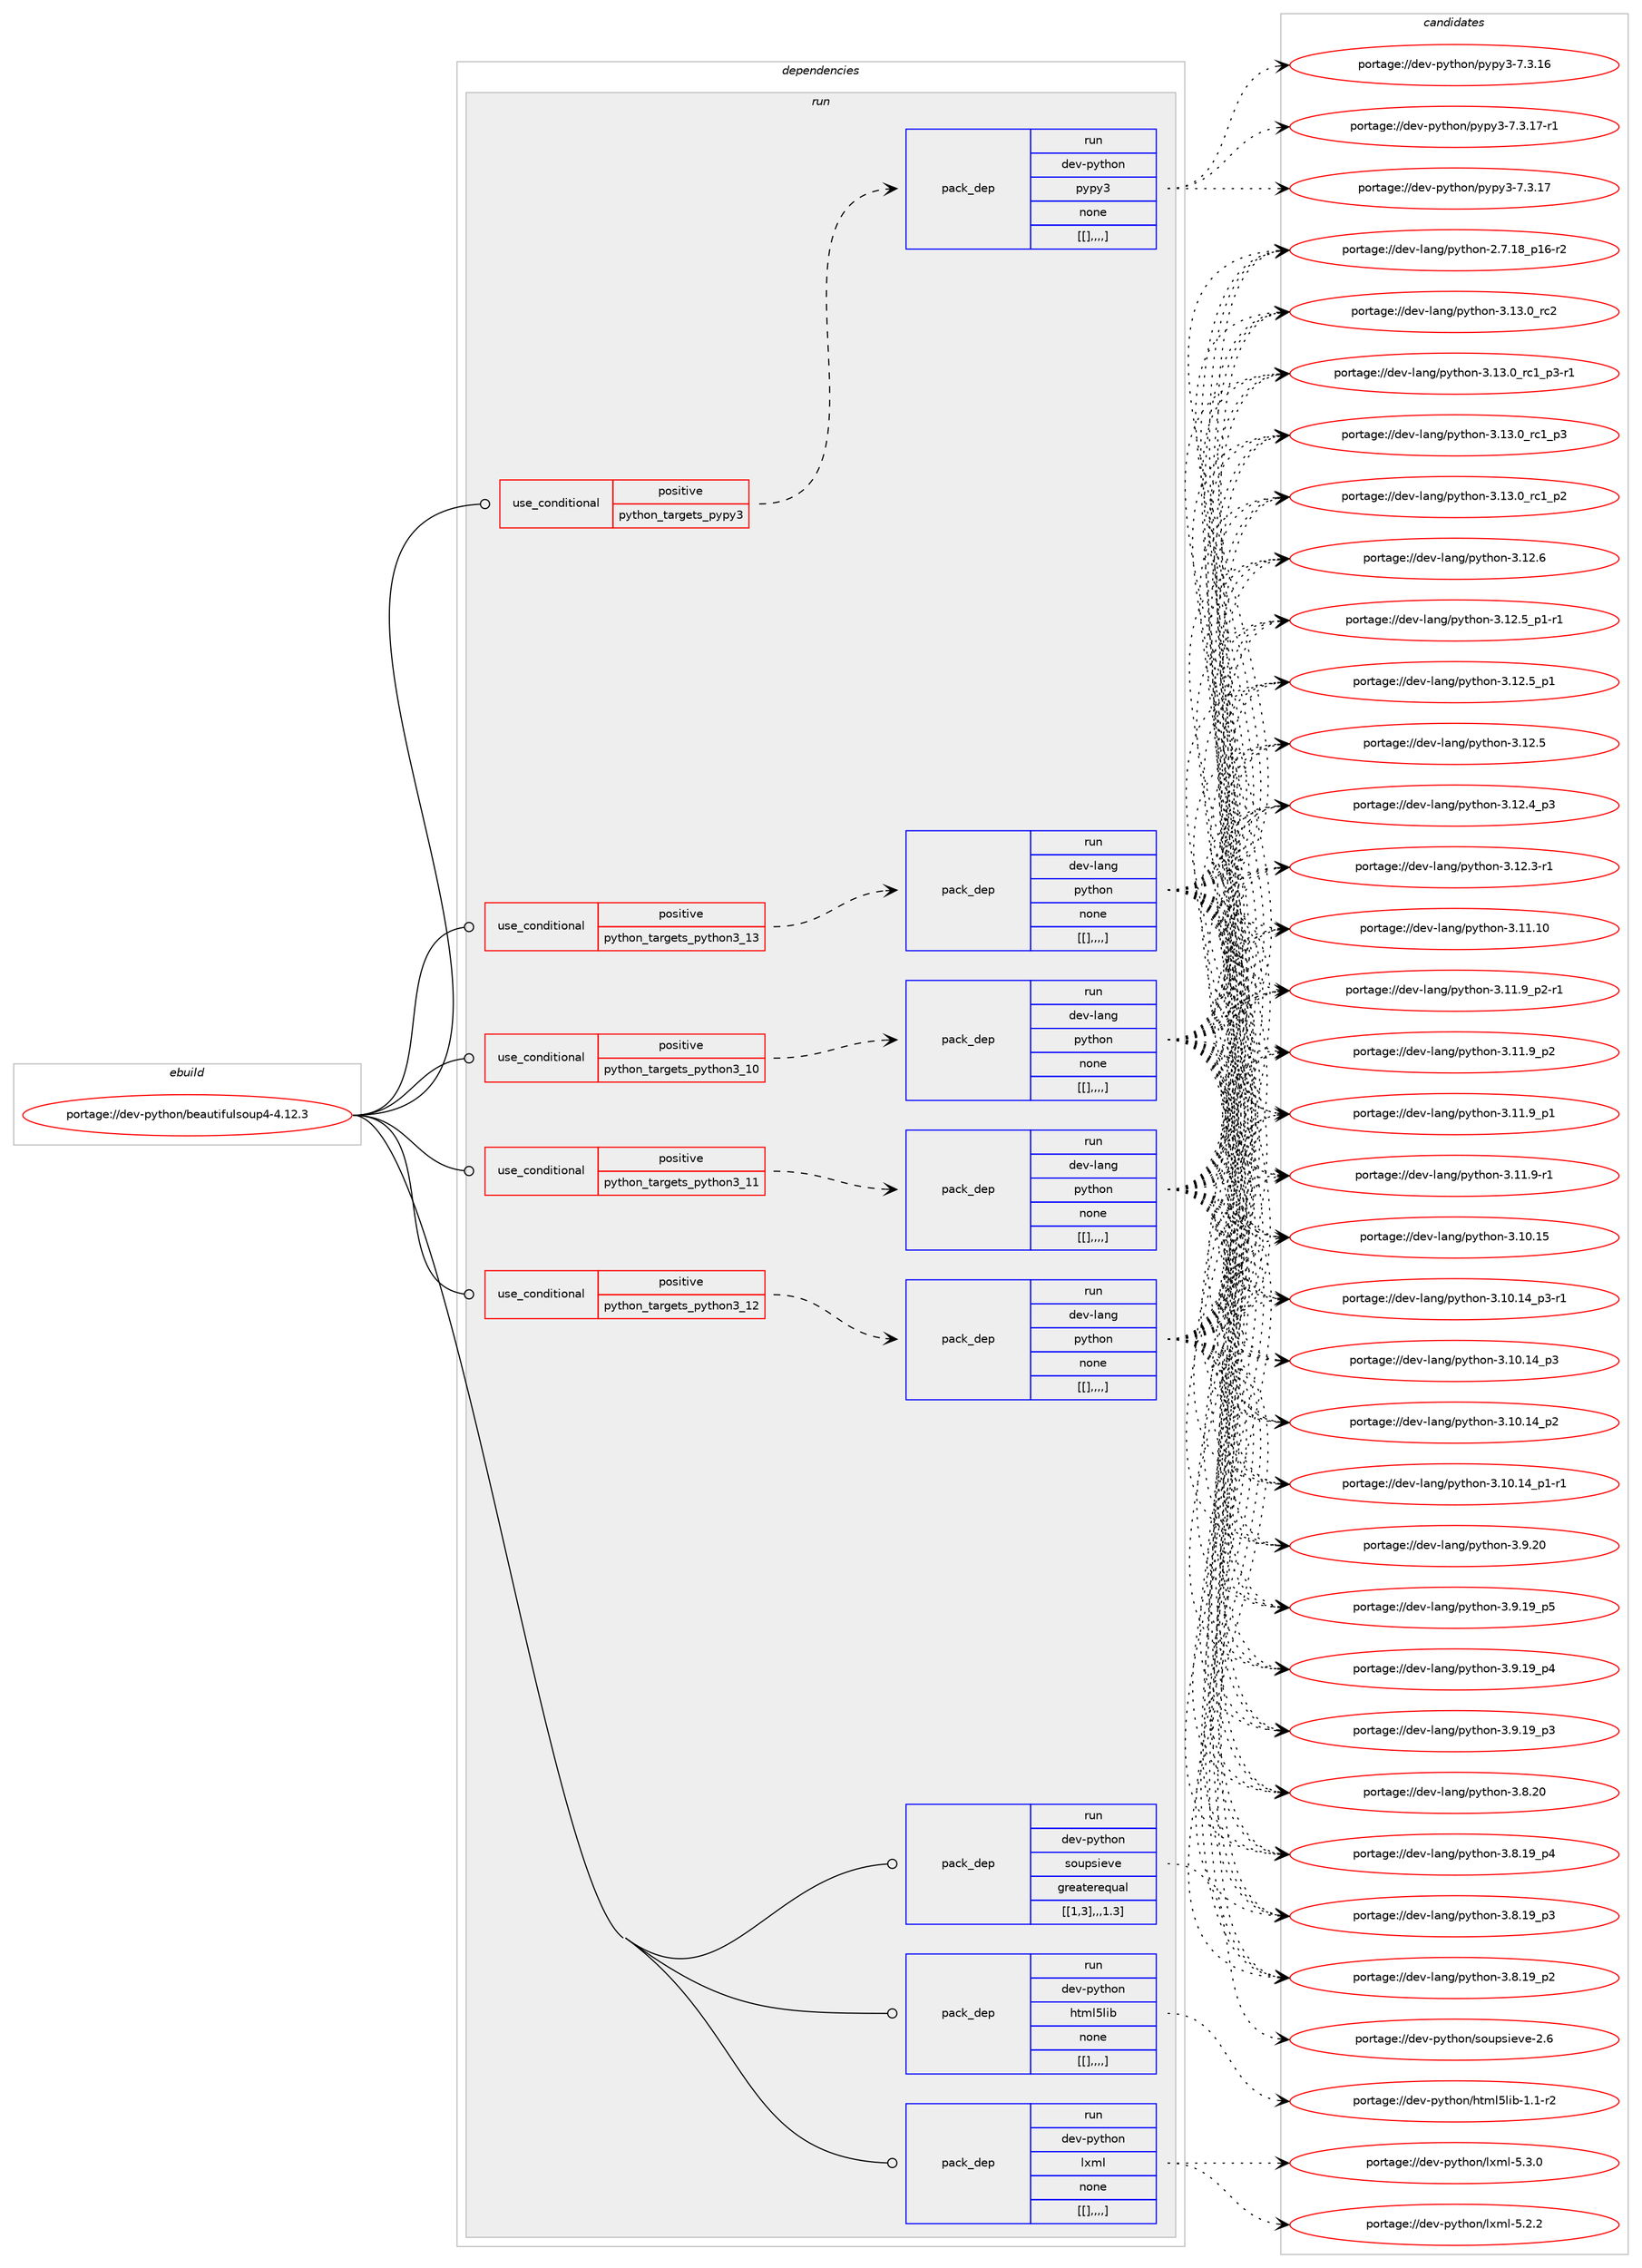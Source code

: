 digraph prolog {

# *************
# Graph options
# *************

newrank=true;
concentrate=true;
compound=true;
graph [rankdir=LR,fontname=Helvetica,fontsize=10,ranksep=1.5];#, ranksep=2.5, nodesep=0.2];
edge  [arrowhead=vee];
node  [fontname=Helvetica,fontsize=10];

# **********
# The ebuild
# **********

subgraph cluster_leftcol {
color=gray;
label=<<i>ebuild</i>>;
id [label="portage://dev-python/beautifulsoup4-4.12.3", color=red, width=4, href="../dev-python/beautifulsoup4-4.12.3.svg"];
}

# ****************
# The dependencies
# ****************

subgraph cluster_midcol {
color=gray;
label=<<i>dependencies</i>>;
subgraph cluster_compile {
fillcolor="#eeeeee";
style=filled;
label=<<i>compile</i>>;
}
subgraph cluster_compileandrun {
fillcolor="#eeeeee";
style=filled;
label=<<i>compile and run</i>>;
}
subgraph cluster_run {
fillcolor="#eeeeee";
style=filled;
label=<<i>run</i>>;
subgraph cond31748 {
dependency143399 [label=<<TABLE BORDER="0" CELLBORDER="1" CELLSPACING="0" CELLPADDING="4"><TR><TD ROWSPAN="3" CELLPADDING="10">use_conditional</TD></TR><TR><TD>positive</TD></TR><TR><TD>python_targets_pypy3</TD></TR></TABLE>>, shape=none, color=red];
subgraph pack110438 {
dependency143400 [label=<<TABLE BORDER="0" CELLBORDER="1" CELLSPACING="0" CELLPADDING="4" WIDTH="220"><TR><TD ROWSPAN="6" CELLPADDING="30">pack_dep</TD></TR><TR><TD WIDTH="110">run</TD></TR><TR><TD>dev-python</TD></TR><TR><TD>pypy3</TD></TR><TR><TD>none</TD></TR><TR><TD>[[],,,,]</TD></TR></TABLE>>, shape=none, color=blue];
}
dependency143399:e -> dependency143400:w [weight=20,style="dashed",arrowhead="vee"];
}
id:e -> dependency143399:w [weight=20,style="solid",arrowhead="odot"];
subgraph cond31749 {
dependency143401 [label=<<TABLE BORDER="0" CELLBORDER="1" CELLSPACING="0" CELLPADDING="4"><TR><TD ROWSPAN="3" CELLPADDING="10">use_conditional</TD></TR><TR><TD>positive</TD></TR><TR><TD>python_targets_python3_10</TD></TR></TABLE>>, shape=none, color=red];
subgraph pack110439 {
dependency143402 [label=<<TABLE BORDER="0" CELLBORDER="1" CELLSPACING="0" CELLPADDING="4" WIDTH="220"><TR><TD ROWSPAN="6" CELLPADDING="30">pack_dep</TD></TR><TR><TD WIDTH="110">run</TD></TR><TR><TD>dev-lang</TD></TR><TR><TD>python</TD></TR><TR><TD>none</TD></TR><TR><TD>[[],,,,]</TD></TR></TABLE>>, shape=none, color=blue];
}
dependency143401:e -> dependency143402:w [weight=20,style="dashed",arrowhead="vee"];
}
id:e -> dependency143401:w [weight=20,style="solid",arrowhead="odot"];
subgraph cond31750 {
dependency143403 [label=<<TABLE BORDER="0" CELLBORDER="1" CELLSPACING="0" CELLPADDING="4"><TR><TD ROWSPAN="3" CELLPADDING="10">use_conditional</TD></TR><TR><TD>positive</TD></TR><TR><TD>python_targets_python3_11</TD></TR></TABLE>>, shape=none, color=red];
subgraph pack110440 {
dependency143404 [label=<<TABLE BORDER="0" CELLBORDER="1" CELLSPACING="0" CELLPADDING="4" WIDTH="220"><TR><TD ROWSPAN="6" CELLPADDING="30">pack_dep</TD></TR><TR><TD WIDTH="110">run</TD></TR><TR><TD>dev-lang</TD></TR><TR><TD>python</TD></TR><TR><TD>none</TD></TR><TR><TD>[[],,,,]</TD></TR></TABLE>>, shape=none, color=blue];
}
dependency143403:e -> dependency143404:w [weight=20,style="dashed",arrowhead="vee"];
}
id:e -> dependency143403:w [weight=20,style="solid",arrowhead="odot"];
subgraph cond31751 {
dependency143405 [label=<<TABLE BORDER="0" CELLBORDER="1" CELLSPACING="0" CELLPADDING="4"><TR><TD ROWSPAN="3" CELLPADDING="10">use_conditional</TD></TR><TR><TD>positive</TD></TR><TR><TD>python_targets_python3_12</TD></TR></TABLE>>, shape=none, color=red];
subgraph pack110441 {
dependency143406 [label=<<TABLE BORDER="0" CELLBORDER="1" CELLSPACING="0" CELLPADDING="4" WIDTH="220"><TR><TD ROWSPAN="6" CELLPADDING="30">pack_dep</TD></TR><TR><TD WIDTH="110">run</TD></TR><TR><TD>dev-lang</TD></TR><TR><TD>python</TD></TR><TR><TD>none</TD></TR><TR><TD>[[],,,,]</TD></TR></TABLE>>, shape=none, color=blue];
}
dependency143405:e -> dependency143406:w [weight=20,style="dashed",arrowhead="vee"];
}
id:e -> dependency143405:w [weight=20,style="solid",arrowhead="odot"];
subgraph cond31752 {
dependency143407 [label=<<TABLE BORDER="0" CELLBORDER="1" CELLSPACING="0" CELLPADDING="4"><TR><TD ROWSPAN="3" CELLPADDING="10">use_conditional</TD></TR><TR><TD>positive</TD></TR><TR><TD>python_targets_python3_13</TD></TR></TABLE>>, shape=none, color=red];
subgraph pack110442 {
dependency143408 [label=<<TABLE BORDER="0" CELLBORDER="1" CELLSPACING="0" CELLPADDING="4" WIDTH="220"><TR><TD ROWSPAN="6" CELLPADDING="30">pack_dep</TD></TR><TR><TD WIDTH="110">run</TD></TR><TR><TD>dev-lang</TD></TR><TR><TD>python</TD></TR><TR><TD>none</TD></TR><TR><TD>[[],,,,]</TD></TR></TABLE>>, shape=none, color=blue];
}
dependency143407:e -> dependency143408:w [weight=20,style="dashed",arrowhead="vee"];
}
id:e -> dependency143407:w [weight=20,style="solid",arrowhead="odot"];
subgraph pack110443 {
dependency143409 [label=<<TABLE BORDER="0" CELLBORDER="1" CELLSPACING="0" CELLPADDING="4" WIDTH="220"><TR><TD ROWSPAN="6" CELLPADDING="30">pack_dep</TD></TR><TR><TD WIDTH="110">run</TD></TR><TR><TD>dev-python</TD></TR><TR><TD>html5lib</TD></TR><TR><TD>none</TD></TR><TR><TD>[[],,,,]</TD></TR></TABLE>>, shape=none, color=blue];
}
id:e -> dependency143409:w [weight=20,style="solid",arrowhead="odot"];
subgraph pack110444 {
dependency143410 [label=<<TABLE BORDER="0" CELLBORDER="1" CELLSPACING="0" CELLPADDING="4" WIDTH="220"><TR><TD ROWSPAN="6" CELLPADDING="30">pack_dep</TD></TR><TR><TD WIDTH="110">run</TD></TR><TR><TD>dev-python</TD></TR><TR><TD>lxml</TD></TR><TR><TD>none</TD></TR><TR><TD>[[],,,,]</TD></TR></TABLE>>, shape=none, color=blue];
}
id:e -> dependency143410:w [weight=20,style="solid",arrowhead="odot"];
subgraph pack110445 {
dependency143411 [label=<<TABLE BORDER="0" CELLBORDER="1" CELLSPACING="0" CELLPADDING="4" WIDTH="220"><TR><TD ROWSPAN="6" CELLPADDING="30">pack_dep</TD></TR><TR><TD WIDTH="110">run</TD></TR><TR><TD>dev-python</TD></TR><TR><TD>soupsieve</TD></TR><TR><TD>greaterequal</TD></TR><TR><TD>[[1,3],,,1.3]</TD></TR></TABLE>>, shape=none, color=blue];
}
id:e -> dependency143411:w [weight=20,style="solid",arrowhead="odot"];
}
}

# **************
# The candidates
# **************

subgraph cluster_choices {
rank=same;
color=gray;
label=<<i>candidates</i>>;

subgraph choice110438 {
color=black;
nodesep=1;
choice100101118451121211161041111104711212111212151455546514649554511449 [label="portage://dev-python/pypy3-7.3.17-r1", color=red, width=4,href="../dev-python/pypy3-7.3.17-r1.svg"];
choice10010111845112121116104111110471121211121215145554651464955 [label="portage://dev-python/pypy3-7.3.17", color=red, width=4,href="../dev-python/pypy3-7.3.17.svg"];
choice10010111845112121116104111110471121211121215145554651464954 [label="portage://dev-python/pypy3-7.3.16", color=red, width=4,href="../dev-python/pypy3-7.3.16.svg"];
dependency143400:e -> choice100101118451121211161041111104711212111212151455546514649554511449:w [style=dotted,weight="100"];
dependency143400:e -> choice10010111845112121116104111110471121211121215145554651464955:w [style=dotted,weight="100"];
dependency143400:e -> choice10010111845112121116104111110471121211121215145554651464954:w [style=dotted,weight="100"];
}
subgraph choice110439 {
color=black;
nodesep=1;
choice10010111845108971101034711212111610411111045514649514648951149950 [label="portage://dev-lang/python-3.13.0_rc2", color=red, width=4,href="../dev-lang/python-3.13.0_rc2.svg"];
choice1001011184510897110103471121211161041111104551464951464895114994995112514511449 [label="portage://dev-lang/python-3.13.0_rc1_p3-r1", color=red, width=4,href="../dev-lang/python-3.13.0_rc1_p3-r1.svg"];
choice100101118451089711010347112121116104111110455146495146489511499499511251 [label="portage://dev-lang/python-3.13.0_rc1_p3", color=red, width=4,href="../dev-lang/python-3.13.0_rc1_p3.svg"];
choice100101118451089711010347112121116104111110455146495146489511499499511250 [label="portage://dev-lang/python-3.13.0_rc1_p2", color=red, width=4,href="../dev-lang/python-3.13.0_rc1_p2.svg"];
choice10010111845108971101034711212111610411111045514649504654 [label="portage://dev-lang/python-3.12.6", color=red, width=4,href="../dev-lang/python-3.12.6.svg"];
choice1001011184510897110103471121211161041111104551464950465395112494511449 [label="portage://dev-lang/python-3.12.5_p1-r1", color=red, width=4,href="../dev-lang/python-3.12.5_p1-r1.svg"];
choice100101118451089711010347112121116104111110455146495046539511249 [label="portage://dev-lang/python-3.12.5_p1", color=red, width=4,href="../dev-lang/python-3.12.5_p1.svg"];
choice10010111845108971101034711212111610411111045514649504653 [label="portage://dev-lang/python-3.12.5", color=red, width=4,href="../dev-lang/python-3.12.5.svg"];
choice100101118451089711010347112121116104111110455146495046529511251 [label="portage://dev-lang/python-3.12.4_p3", color=red, width=4,href="../dev-lang/python-3.12.4_p3.svg"];
choice100101118451089711010347112121116104111110455146495046514511449 [label="portage://dev-lang/python-3.12.3-r1", color=red, width=4,href="../dev-lang/python-3.12.3-r1.svg"];
choice1001011184510897110103471121211161041111104551464949464948 [label="portage://dev-lang/python-3.11.10", color=red, width=4,href="../dev-lang/python-3.11.10.svg"];
choice1001011184510897110103471121211161041111104551464949465795112504511449 [label="portage://dev-lang/python-3.11.9_p2-r1", color=red, width=4,href="../dev-lang/python-3.11.9_p2-r1.svg"];
choice100101118451089711010347112121116104111110455146494946579511250 [label="portage://dev-lang/python-3.11.9_p2", color=red, width=4,href="../dev-lang/python-3.11.9_p2.svg"];
choice100101118451089711010347112121116104111110455146494946579511249 [label="portage://dev-lang/python-3.11.9_p1", color=red, width=4,href="../dev-lang/python-3.11.9_p1.svg"];
choice100101118451089711010347112121116104111110455146494946574511449 [label="portage://dev-lang/python-3.11.9-r1", color=red, width=4,href="../dev-lang/python-3.11.9-r1.svg"];
choice1001011184510897110103471121211161041111104551464948464953 [label="portage://dev-lang/python-3.10.15", color=red, width=4,href="../dev-lang/python-3.10.15.svg"];
choice100101118451089711010347112121116104111110455146494846495295112514511449 [label="portage://dev-lang/python-3.10.14_p3-r1", color=red, width=4,href="../dev-lang/python-3.10.14_p3-r1.svg"];
choice10010111845108971101034711212111610411111045514649484649529511251 [label="portage://dev-lang/python-3.10.14_p3", color=red, width=4,href="../dev-lang/python-3.10.14_p3.svg"];
choice10010111845108971101034711212111610411111045514649484649529511250 [label="portage://dev-lang/python-3.10.14_p2", color=red, width=4,href="../dev-lang/python-3.10.14_p2.svg"];
choice100101118451089711010347112121116104111110455146494846495295112494511449 [label="portage://dev-lang/python-3.10.14_p1-r1", color=red, width=4,href="../dev-lang/python-3.10.14_p1-r1.svg"];
choice10010111845108971101034711212111610411111045514657465048 [label="portage://dev-lang/python-3.9.20", color=red, width=4,href="../dev-lang/python-3.9.20.svg"];
choice100101118451089711010347112121116104111110455146574649579511253 [label="portage://dev-lang/python-3.9.19_p5", color=red, width=4,href="../dev-lang/python-3.9.19_p5.svg"];
choice100101118451089711010347112121116104111110455146574649579511252 [label="portage://dev-lang/python-3.9.19_p4", color=red, width=4,href="../dev-lang/python-3.9.19_p4.svg"];
choice100101118451089711010347112121116104111110455146574649579511251 [label="portage://dev-lang/python-3.9.19_p3", color=red, width=4,href="../dev-lang/python-3.9.19_p3.svg"];
choice10010111845108971101034711212111610411111045514656465048 [label="portage://dev-lang/python-3.8.20", color=red, width=4,href="../dev-lang/python-3.8.20.svg"];
choice100101118451089711010347112121116104111110455146564649579511252 [label="portage://dev-lang/python-3.8.19_p4", color=red, width=4,href="../dev-lang/python-3.8.19_p4.svg"];
choice100101118451089711010347112121116104111110455146564649579511251 [label="portage://dev-lang/python-3.8.19_p3", color=red, width=4,href="../dev-lang/python-3.8.19_p3.svg"];
choice100101118451089711010347112121116104111110455146564649579511250 [label="portage://dev-lang/python-3.8.19_p2", color=red, width=4,href="../dev-lang/python-3.8.19_p2.svg"];
choice100101118451089711010347112121116104111110455046554649569511249544511450 [label="portage://dev-lang/python-2.7.18_p16-r2", color=red, width=4,href="../dev-lang/python-2.7.18_p16-r2.svg"];
dependency143402:e -> choice10010111845108971101034711212111610411111045514649514648951149950:w [style=dotted,weight="100"];
dependency143402:e -> choice1001011184510897110103471121211161041111104551464951464895114994995112514511449:w [style=dotted,weight="100"];
dependency143402:e -> choice100101118451089711010347112121116104111110455146495146489511499499511251:w [style=dotted,weight="100"];
dependency143402:e -> choice100101118451089711010347112121116104111110455146495146489511499499511250:w [style=dotted,weight="100"];
dependency143402:e -> choice10010111845108971101034711212111610411111045514649504654:w [style=dotted,weight="100"];
dependency143402:e -> choice1001011184510897110103471121211161041111104551464950465395112494511449:w [style=dotted,weight="100"];
dependency143402:e -> choice100101118451089711010347112121116104111110455146495046539511249:w [style=dotted,weight="100"];
dependency143402:e -> choice10010111845108971101034711212111610411111045514649504653:w [style=dotted,weight="100"];
dependency143402:e -> choice100101118451089711010347112121116104111110455146495046529511251:w [style=dotted,weight="100"];
dependency143402:e -> choice100101118451089711010347112121116104111110455146495046514511449:w [style=dotted,weight="100"];
dependency143402:e -> choice1001011184510897110103471121211161041111104551464949464948:w [style=dotted,weight="100"];
dependency143402:e -> choice1001011184510897110103471121211161041111104551464949465795112504511449:w [style=dotted,weight="100"];
dependency143402:e -> choice100101118451089711010347112121116104111110455146494946579511250:w [style=dotted,weight="100"];
dependency143402:e -> choice100101118451089711010347112121116104111110455146494946579511249:w [style=dotted,weight="100"];
dependency143402:e -> choice100101118451089711010347112121116104111110455146494946574511449:w [style=dotted,weight="100"];
dependency143402:e -> choice1001011184510897110103471121211161041111104551464948464953:w [style=dotted,weight="100"];
dependency143402:e -> choice100101118451089711010347112121116104111110455146494846495295112514511449:w [style=dotted,weight="100"];
dependency143402:e -> choice10010111845108971101034711212111610411111045514649484649529511251:w [style=dotted,weight="100"];
dependency143402:e -> choice10010111845108971101034711212111610411111045514649484649529511250:w [style=dotted,weight="100"];
dependency143402:e -> choice100101118451089711010347112121116104111110455146494846495295112494511449:w [style=dotted,weight="100"];
dependency143402:e -> choice10010111845108971101034711212111610411111045514657465048:w [style=dotted,weight="100"];
dependency143402:e -> choice100101118451089711010347112121116104111110455146574649579511253:w [style=dotted,weight="100"];
dependency143402:e -> choice100101118451089711010347112121116104111110455146574649579511252:w [style=dotted,weight="100"];
dependency143402:e -> choice100101118451089711010347112121116104111110455146574649579511251:w [style=dotted,weight="100"];
dependency143402:e -> choice10010111845108971101034711212111610411111045514656465048:w [style=dotted,weight="100"];
dependency143402:e -> choice100101118451089711010347112121116104111110455146564649579511252:w [style=dotted,weight="100"];
dependency143402:e -> choice100101118451089711010347112121116104111110455146564649579511251:w [style=dotted,weight="100"];
dependency143402:e -> choice100101118451089711010347112121116104111110455146564649579511250:w [style=dotted,weight="100"];
dependency143402:e -> choice100101118451089711010347112121116104111110455046554649569511249544511450:w [style=dotted,weight="100"];
}
subgraph choice110440 {
color=black;
nodesep=1;
choice10010111845108971101034711212111610411111045514649514648951149950 [label="portage://dev-lang/python-3.13.0_rc2", color=red, width=4,href="../dev-lang/python-3.13.0_rc2.svg"];
choice1001011184510897110103471121211161041111104551464951464895114994995112514511449 [label="portage://dev-lang/python-3.13.0_rc1_p3-r1", color=red, width=4,href="../dev-lang/python-3.13.0_rc1_p3-r1.svg"];
choice100101118451089711010347112121116104111110455146495146489511499499511251 [label="portage://dev-lang/python-3.13.0_rc1_p3", color=red, width=4,href="../dev-lang/python-3.13.0_rc1_p3.svg"];
choice100101118451089711010347112121116104111110455146495146489511499499511250 [label="portage://dev-lang/python-3.13.0_rc1_p2", color=red, width=4,href="../dev-lang/python-3.13.0_rc1_p2.svg"];
choice10010111845108971101034711212111610411111045514649504654 [label="portage://dev-lang/python-3.12.6", color=red, width=4,href="../dev-lang/python-3.12.6.svg"];
choice1001011184510897110103471121211161041111104551464950465395112494511449 [label="portage://dev-lang/python-3.12.5_p1-r1", color=red, width=4,href="../dev-lang/python-3.12.5_p1-r1.svg"];
choice100101118451089711010347112121116104111110455146495046539511249 [label="portage://dev-lang/python-3.12.5_p1", color=red, width=4,href="../dev-lang/python-3.12.5_p1.svg"];
choice10010111845108971101034711212111610411111045514649504653 [label="portage://dev-lang/python-3.12.5", color=red, width=4,href="../dev-lang/python-3.12.5.svg"];
choice100101118451089711010347112121116104111110455146495046529511251 [label="portage://dev-lang/python-3.12.4_p3", color=red, width=4,href="../dev-lang/python-3.12.4_p3.svg"];
choice100101118451089711010347112121116104111110455146495046514511449 [label="portage://dev-lang/python-3.12.3-r1", color=red, width=4,href="../dev-lang/python-3.12.3-r1.svg"];
choice1001011184510897110103471121211161041111104551464949464948 [label="portage://dev-lang/python-3.11.10", color=red, width=4,href="../dev-lang/python-3.11.10.svg"];
choice1001011184510897110103471121211161041111104551464949465795112504511449 [label="portage://dev-lang/python-3.11.9_p2-r1", color=red, width=4,href="../dev-lang/python-3.11.9_p2-r1.svg"];
choice100101118451089711010347112121116104111110455146494946579511250 [label="portage://dev-lang/python-3.11.9_p2", color=red, width=4,href="../dev-lang/python-3.11.9_p2.svg"];
choice100101118451089711010347112121116104111110455146494946579511249 [label="portage://dev-lang/python-3.11.9_p1", color=red, width=4,href="../dev-lang/python-3.11.9_p1.svg"];
choice100101118451089711010347112121116104111110455146494946574511449 [label="portage://dev-lang/python-3.11.9-r1", color=red, width=4,href="../dev-lang/python-3.11.9-r1.svg"];
choice1001011184510897110103471121211161041111104551464948464953 [label="portage://dev-lang/python-3.10.15", color=red, width=4,href="../dev-lang/python-3.10.15.svg"];
choice100101118451089711010347112121116104111110455146494846495295112514511449 [label="portage://dev-lang/python-3.10.14_p3-r1", color=red, width=4,href="../dev-lang/python-3.10.14_p3-r1.svg"];
choice10010111845108971101034711212111610411111045514649484649529511251 [label="portage://dev-lang/python-3.10.14_p3", color=red, width=4,href="../dev-lang/python-3.10.14_p3.svg"];
choice10010111845108971101034711212111610411111045514649484649529511250 [label="portage://dev-lang/python-3.10.14_p2", color=red, width=4,href="../dev-lang/python-3.10.14_p2.svg"];
choice100101118451089711010347112121116104111110455146494846495295112494511449 [label="portage://dev-lang/python-3.10.14_p1-r1", color=red, width=4,href="../dev-lang/python-3.10.14_p1-r1.svg"];
choice10010111845108971101034711212111610411111045514657465048 [label="portage://dev-lang/python-3.9.20", color=red, width=4,href="../dev-lang/python-3.9.20.svg"];
choice100101118451089711010347112121116104111110455146574649579511253 [label="portage://dev-lang/python-3.9.19_p5", color=red, width=4,href="../dev-lang/python-3.9.19_p5.svg"];
choice100101118451089711010347112121116104111110455146574649579511252 [label="portage://dev-lang/python-3.9.19_p4", color=red, width=4,href="../dev-lang/python-3.9.19_p4.svg"];
choice100101118451089711010347112121116104111110455146574649579511251 [label="portage://dev-lang/python-3.9.19_p3", color=red, width=4,href="../dev-lang/python-3.9.19_p3.svg"];
choice10010111845108971101034711212111610411111045514656465048 [label="portage://dev-lang/python-3.8.20", color=red, width=4,href="../dev-lang/python-3.8.20.svg"];
choice100101118451089711010347112121116104111110455146564649579511252 [label="portage://dev-lang/python-3.8.19_p4", color=red, width=4,href="../dev-lang/python-3.8.19_p4.svg"];
choice100101118451089711010347112121116104111110455146564649579511251 [label="portage://dev-lang/python-3.8.19_p3", color=red, width=4,href="../dev-lang/python-3.8.19_p3.svg"];
choice100101118451089711010347112121116104111110455146564649579511250 [label="portage://dev-lang/python-3.8.19_p2", color=red, width=4,href="../dev-lang/python-3.8.19_p2.svg"];
choice100101118451089711010347112121116104111110455046554649569511249544511450 [label="portage://dev-lang/python-2.7.18_p16-r2", color=red, width=4,href="../dev-lang/python-2.7.18_p16-r2.svg"];
dependency143404:e -> choice10010111845108971101034711212111610411111045514649514648951149950:w [style=dotted,weight="100"];
dependency143404:e -> choice1001011184510897110103471121211161041111104551464951464895114994995112514511449:w [style=dotted,weight="100"];
dependency143404:e -> choice100101118451089711010347112121116104111110455146495146489511499499511251:w [style=dotted,weight="100"];
dependency143404:e -> choice100101118451089711010347112121116104111110455146495146489511499499511250:w [style=dotted,weight="100"];
dependency143404:e -> choice10010111845108971101034711212111610411111045514649504654:w [style=dotted,weight="100"];
dependency143404:e -> choice1001011184510897110103471121211161041111104551464950465395112494511449:w [style=dotted,weight="100"];
dependency143404:e -> choice100101118451089711010347112121116104111110455146495046539511249:w [style=dotted,weight="100"];
dependency143404:e -> choice10010111845108971101034711212111610411111045514649504653:w [style=dotted,weight="100"];
dependency143404:e -> choice100101118451089711010347112121116104111110455146495046529511251:w [style=dotted,weight="100"];
dependency143404:e -> choice100101118451089711010347112121116104111110455146495046514511449:w [style=dotted,weight="100"];
dependency143404:e -> choice1001011184510897110103471121211161041111104551464949464948:w [style=dotted,weight="100"];
dependency143404:e -> choice1001011184510897110103471121211161041111104551464949465795112504511449:w [style=dotted,weight="100"];
dependency143404:e -> choice100101118451089711010347112121116104111110455146494946579511250:w [style=dotted,weight="100"];
dependency143404:e -> choice100101118451089711010347112121116104111110455146494946579511249:w [style=dotted,weight="100"];
dependency143404:e -> choice100101118451089711010347112121116104111110455146494946574511449:w [style=dotted,weight="100"];
dependency143404:e -> choice1001011184510897110103471121211161041111104551464948464953:w [style=dotted,weight="100"];
dependency143404:e -> choice100101118451089711010347112121116104111110455146494846495295112514511449:w [style=dotted,weight="100"];
dependency143404:e -> choice10010111845108971101034711212111610411111045514649484649529511251:w [style=dotted,weight="100"];
dependency143404:e -> choice10010111845108971101034711212111610411111045514649484649529511250:w [style=dotted,weight="100"];
dependency143404:e -> choice100101118451089711010347112121116104111110455146494846495295112494511449:w [style=dotted,weight="100"];
dependency143404:e -> choice10010111845108971101034711212111610411111045514657465048:w [style=dotted,weight="100"];
dependency143404:e -> choice100101118451089711010347112121116104111110455146574649579511253:w [style=dotted,weight="100"];
dependency143404:e -> choice100101118451089711010347112121116104111110455146574649579511252:w [style=dotted,weight="100"];
dependency143404:e -> choice100101118451089711010347112121116104111110455146574649579511251:w [style=dotted,weight="100"];
dependency143404:e -> choice10010111845108971101034711212111610411111045514656465048:w [style=dotted,weight="100"];
dependency143404:e -> choice100101118451089711010347112121116104111110455146564649579511252:w [style=dotted,weight="100"];
dependency143404:e -> choice100101118451089711010347112121116104111110455146564649579511251:w [style=dotted,weight="100"];
dependency143404:e -> choice100101118451089711010347112121116104111110455146564649579511250:w [style=dotted,weight="100"];
dependency143404:e -> choice100101118451089711010347112121116104111110455046554649569511249544511450:w [style=dotted,weight="100"];
}
subgraph choice110441 {
color=black;
nodesep=1;
choice10010111845108971101034711212111610411111045514649514648951149950 [label="portage://dev-lang/python-3.13.0_rc2", color=red, width=4,href="../dev-lang/python-3.13.0_rc2.svg"];
choice1001011184510897110103471121211161041111104551464951464895114994995112514511449 [label="portage://dev-lang/python-3.13.0_rc1_p3-r1", color=red, width=4,href="../dev-lang/python-3.13.0_rc1_p3-r1.svg"];
choice100101118451089711010347112121116104111110455146495146489511499499511251 [label="portage://dev-lang/python-3.13.0_rc1_p3", color=red, width=4,href="../dev-lang/python-3.13.0_rc1_p3.svg"];
choice100101118451089711010347112121116104111110455146495146489511499499511250 [label="portage://dev-lang/python-3.13.0_rc1_p2", color=red, width=4,href="../dev-lang/python-3.13.0_rc1_p2.svg"];
choice10010111845108971101034711212111610411111045514649504654 [label="portage://dev-lang/python-3.12.6", color=red, width=4,href="../dev-lang/python-3.12.6.svg"];
choice1001011184510897110103471121211161041111104551464950465395112494511449 [label="portage://dev-lang/python-3.12.5_p1-r1", color=red, width=4,href="../dev-lang/python-3.12.5_p1-r1.svg"];
choice100101118451089711010347112121116104111110455146495046539511249 [label="portage://dev-lang/python-3.12.5_p1", color=red, width=4,href="../dev-lang/python-3.12.5_p1.svg"];
choice10010111845108971101034711212111610411111045514649504653 [label="portage://dev-lang/python-3.12.5", color=red, width=4,href="../dev-lang/python-3.12.5.svg"];
choice100101118451089711010347112121116104111110455146495046529511251 [label="portage://dev-lang/python-3.12.4_p3", color=red, width=4,href="../dev-lang/python-3.12.4_p3.svg"];
choice100101118451089711010347112121116104111110455146495046514511449 [label="portage://dev-lang/python-3.12.3-r1", color=red, width=4,href="../dev-lang/python-3.12.3-r1.svg"];
choice1001011184510897110103471121211161041111104551464949464948 [label="portage://dev-lang/python-3.11.10", color=red, width=4,href="../dev-lang/python-3.11.10.svg"];
choice1001011184510897110103471121211161041111104551464949465795112504511449 [label="portage://dev-lang/python-3.11.9_p2-r1", color=red, width=4,href="../dev-lang/python-3.11.9_p2-r1.svg"];
choice100101118451089711010347112121116104111110455146494946579511250 [label="portage://dev-lang/python-3.11.9_p2", color=red, width=4,href="../dev-lang/python-3.11.9_p2.svg"];
choice100101118451089711010347112121116104111110455146494946579511249 [label="portage://dev-lang/python-3.11.9_p1", color=red, width=4,href="../dev-lang/python-3.11.9_p1.svg"];
choice100101118451089711010347112121116104111110455146494946574511449 [label="portage://dev-lang/python-3.11.9-r1", color=red, width=4,href="../dev-lang/python-3.11.9-r1.svg"];
choice1001011184510897110103471121211161041111104551464948464953 [label="portage://dev-lang/python-3.10.15", color=red, width=4,href="../dev-lang/python-3.10.15.svg"];
choice100101118451089711010347112121116104111110455146494846495295112514511449 [label="portage://dev-lang/python-3.10.14_p3-r1", color=red, width=4,href="../dev-lang/python-3.10.14_p3-r1.svg"];
choice10010111845108971101034711212111610411111045514649484649529511251 [label="portage://dev-lang/python-3.10.14_p3", color=red, width=4,href="../dev-lang/python-3.10.14_p3.svg"];
choice10010111845108971101034711212111610411111045514649484649529511250 [label="portage://dev-lang/python-3.10.14_p2", color=red, width=4,href="../dev-lang/python-3.10.14_p2.svg"];
choice100101118451089711010347112121116104111110455146494846495295112494511449 [label="portage://dev-lang/python-3.10.14_p1-r1", color=red, width=4,href="../dev-lang/python-3.10.14_p1-r1.svg"];
choice10010111845108971101034711212111610411111045514657465048 [label="portage://dev-lang/python-3.9.20", color=red, width=4,href="../dev-lang/python-3.9.20.svg"];
choice100101118451089711010347112121116104111110455146574649579511253 [label="portage://dev-lang/python-3.9.19_p5", color=red, width=4,href="../dev-lang/python-3.9.19_p5.svg"];
choice100101118451089711010347112121116104111110455146574649579511252 [label="portage://dev-lang/python-3.9.19_p4", color=red, width=4,href="../dev-lang/python-3.9.19_p4.svg"];
choice100101118451089711010347112121116104111110455146574649579511251 [label="portage://dev-lang/python-3.9.19_p3", color=red, width=4,href="../dev-lang/python-3.9.19_p3.svg"];
choice10010111845108971101034711212111610411111045514656465048 [label="portage://dev-lang/python-3.8.20", color=red, width=4,href="../dev-lang/python-3.8.20.svg"];
choice100101118451089711010347112121116104111110455146564649579511252 [label="portage://dev-lang/python-3.8.19_p4", color=red, width=4,href="../dev-lang/python-3.8.19_p4.svg"];
choice100101118451089711010347112121116104111110455146564649579511251 [label="portage://dev-lang/python-3.8.19_p3", color=red, width=4,href="../dev-lang/python-3.8.19_p3.svg"];
choice100101118451089711010347112121116104111110455146564649579511250 [label="portage://dev-lang/python-3.8.19_p2", color=red, width=4,href="../dev-lang/python-3.8.19_p2.svg"];
choice100101118451089711010347112121116104111110455046554649569511249544511450 [label="portage://dev-lang/python-2.7.18_p16-r2", color=red, width=4,href="../dev-lang/python-2.7.18_p16-r2.svg"];
dependency143406:e -> choice10010111845108971101034711212111610411111045514649514648951149950:w [style=dotted,weight="100"];
dependency143406:e -> choice1001011184510897110103471121211161041111104551464951464895114994995112514511449:w [style=dotted,weight="100"];
dependency143406:e -> choice100101118451089711010347112121116104111110455146495146489511499499511251:w [style=dotted,weight="100"];
dependency143406:e -> choice100101118451089711010347112121116104111110455146495146489511499499511250:w [style=dotted,weight="100"];
dependency143406:e -> choice10010111845108971101034711212111610411111045514649504654:w [style=dotted,weight="100"];
dependency143406:e -> choice1001011184510897110103471121211161041111104551464950465395112494511449:w [style=dotted,weight="100"];
dependency143406:e -> choice100101118451089711010347112121116104111110455146495046539511249:w [style=dotted,weight="100"];
dependency143406:e -> choice10010111845108971101034711212111610411111045514649504653:w [style=dotted,weight="100"];
dependency143406:e -> choice100101118451089711010347112121116104111110455146495046529511251:w [style=dotted,weight="100"];
dependency143406:e -> choice100101118451089711010347112121116104111110455146495046514511449:w [style=dotted,weight="100"];
dependency143406:e -> choice1001011184510897110103471121211161041111104551464949464948:w [style=dotted,weight="100"];
dependency143406:e -> choice1001011184510897110103471121211161041111104551464949465795112504511449:w [style=dotted,weight="100"];
dependency143406:e -> choice100101118451089711010347112121116104111110455146494946579511250:w [style=dotted,weight="100"];
dependency143406:e -> choice100101118451089711010347112121116104111110455146494946579511249:w [style=dotted,weight="100"];
dependency143406:e -> choice100101118451089711010347112121116104111110455146494946574511449:w [style=dotted,weight="100"];
dependency143406:e -> choice1001011184510897110103471121211161041111104551464948464953:w [style=dotted,weight="100"];
dependency143406:e -> choice100101118451089711010347112121116104111110455146494846495295112514511449:w [style=dotted,weight="100"];
dependency143406:e -> choice10010111845108971101034711212111610411111045514649484649529511251:w [style=dotted,weight="100"];
dependency143406:e -> choice10010111845108971101034711212111610411111045514649484649529511250:w [style=dotted,weight="100"];
dependency143406:e -> choice100101118451089711010347112121116104111110455146494846495295112494511449:w [style=dotted,weight="100"];
dependency143406:e -> choice10010111845108971101034711212111610411111045514657465048:w [style=dotted,weight="100"];
dependency143406:e -> choice100101118451089711010347112121116104111110455146574649579511253:w [style=dotted,weight="100"];
dependency143406:e -> choice100101118451089711010347112121116104111110455146574649579511252:w [style=dotted,weight="100"];
dependency143406:e -> choice100101118451089711010347112121116104111110455146574649579511251:w [style=dotted,weight="100"];
dependency143406:e -> choice10010111845108971101034711212111610411111045514656465048:w [style=dotted,weight="100"];
dependency143406:e -> choice100101118451089711010347112121116104111110455146564649579511252:w [style=dotted,weight="100"];
dependency143406:e -> choice100101118451089711010347112121116104111110455146564649579511251:w [style=dotted,weight="100"];
dependency143406:e -> choice100101118451089711010347112121116104111110455146564649579511250:w [style=dotted,weight="100"];
dependency143406:e -> choice100101118451089711010347112121116104111110455046554649569511249544511450:w [style=dotted,weight="100"];
}
subgraph choice110442 {
color=black;
nodesep=1;
choice10010111845108971101034711212111610411111045514649514648951149950 [label="portage://dev-lang/python-3.13.0_rc2", color=red, width=4,href="../dev-lang/python-3.13.0_rc2.svg"];
choice1001011184510897110103471121211161041111104551464951464895114994995112514511449 [label="portage://dev-lang/python-3.13.0_rc1_p3-r1", color=red, width=4,href="../dev-lang/python-3.13.0_rc1_p3-r1.svg"];
choice100101118451089711010347112121116104111110455146495146489511499499511251 [label="portage://dev-lang/python-3.13.0_rc1_p3", color=red, width=4,href="../dev-lang/python-3.13.0_rc1_p3.svg"];
choice100101118451089711010347112121116104111110455146495146489511499499511250 [label="portage://dev-lang/python-3.13.0_rc1_p2", color=red, width=4,href="../dev-lang/python-3.13.0_rc1_p2.svg"];
choice10010111845108971101034711212111610411111045514649504654 [label="portage://dev-lang/python-3.12.6", color=red, width=4,href="../dev-lang/python-3.12.6.svg"];
choice1001011184510897110103471121211161041111104551464950465395112494511449 [label="portage://dev-lang/python-3.12.5_p1-r1", color=red, width=4,href="../dev-lang/python-3.12.5_p1-r1.svg"];
choice100101118451089711010347112121116104111110455146495046539511249 [label="portage://dev-lang/python-3.12.5_p1", color=red, width=4,href="../dev-lang/python-3.12.5_p1.svg"];
choice10010111845108971101034711212111610411111045514649504653 [label="portage://dev-lang/python-3.12.5", color=red, width=4,href="../dev-lang/python-3.12.5.svg"];
choice100101118451089711010347112121116104111110455146495046529511251 [label="portage://dev-lang/python-3.12.4_p3", color=red, width=4,href="../dev-lang/python-3.12.4_p3.svg"];
choice100101118451089711010347112121116104111110455146495046514511449 [label="portage://dev-lang/python-3.12.3-r1", color=red, width=4,href="../dev-lang/python-3.12.3-r1.svg"];
choice1001011184510897110103471121211161041111104551464949464948 [label="portage://dev-lang/python-3.11.10", color=red, width=4,href="../dev-lang/python-3.11.10.svg"];
choice1001011184510897110103471121211161041111104551464949465795112504511449 [label="portage://dev-lang/python-3.11.9_p2-r1", color=red, width=4,href="../dev-lang/python-3.11.9_p2-r1.svg"];
choice100101118451089711010347112121116104111110455146494946579511250 [label="portage://dev-lang/python-3.11.9_p2", color=red, width=4,href="../dev-lang/python-3.11.9_p2.svg"];
choice100101118451089711010347112121116104111110455146494946579511249 [label="portage://dev-lang/python-3.11.9_p1", color=red, width=4,href="../dev-lang/python-3.11.9_p1.svg"];
choice100101118451089711010347112121116104111110455146494946574511449 [label="portage://dev-lang/python-3.11.9-r1", color=red, width=4,href="../dev-lang/python-3.11.9-r1.svg"];
choice1001011184510897110103471121211161041111104551464948464953 [label="portage://dev-lang/python-3.10.15", color=red, width=4,href="../dev-lang/python-3.10.15.svg"];
choice100101118451089711010347112121116104111110455146494846495295112514511449 [label="portage://dev-lang/python-3.10.14_p3-r1", color=red, width=4,href="../dev-lang/python-3.10.14_p3-r1.svg"];
choice10010111845108971101034711212111610411111045514649484649529511251 [label="portage://dev-lang/python-3.10.14_p3", color=red, width=4,href="../dev-lang/python-3.10.14_p3.svg"];
choice10010111845108971101034711212111610411111045514649484649529511250 [label="portage://dev-lang/python-3.10.14_p2", color=red, width=4,href="../dev-lang/python-3.10.14_p2.svg"];
choice100101118451089711010347112121116104111110455146494846495295112494511449 [label="portage://dev-lang/python-3.10.14_p1-r1", color=red, width=4,href="../dev-lang/python-3.10.14_p1-r1.svg"];
choice10010111845108971101034711212111610411111045514657465048 [label="portage://dev-lang/python-3.9.20", color=red, width=4,href="../dev-lang/python-3.9.20.svg"];
choice100101118451089711010347112121116104111110455146574649579511253 [label="portage://dev-lang/python-3.9.19_p5", color=red, width=4,href="../dev-lang/python-3.9.19_p5.svg"];
choice100101118451089711010347112121116104111110455146574649579511252 [label="portage://dev-lang/python-3.9.19_p4", color=red, width=4,href="../dev-lang/python-3.9.19_p4.svg"];
choice100101118451089711010347112121116104111110455146574649579511251 [label="portage://dev-lang/python-3.9.19_p3", color=red, width=4,href="../dev-lang/python-3.9.19_p3.svg"];
choice10010111845108971101034711212111610411111045514656465048 [label="portage://dev-lang/python-3.8.20", color=red, width=4,href="../dev-lang/python-3.8.20.svg"];
choice100101118451089711010347112121116104111110455146564649579511252 [label="portage://dev-lang/python-3.8.19_p4", color=red, width=4,href="../dev-lang/python-3.8.19_p4.svg"];
choice100101118451089711010347112121116104111110455146564649579511251 [label="portage://dev-lang/python-3.8.19_p3", color=red, width=4,href="../dev-lang/python-3.8.19_p3.svg"];
choice100101118451089711010347112121116104111110455146564649579511250 [label="portage://dev-lang/python-3.8.19_p2", color=red, width=4,href="../dev-lang/python-3.8.19_p2.svg"];
choice100101118451089711010347112121116104111110455046554649569511249544511450 [label="portage://dev-lang/python-2.7.18_p16-r2", color=red, width=4,href="../dev-lang/python-2.7.18_p16-r2.svg"];
dependency143408:e -> choice10010111845108971101034711212111610411111045514649514648951149950:w [style=dotted,weight="100"];
dependency143408:e -> choice1001011184510897110103471121211161041111104551464951464895114994995112514511449:w [style=dotted,weight="100"];
dependency143408:e -> choice100101118451089711010347112121116104111110455146495146489511499499511251:w [style=dotted,weight="100"];
dependency143408:e -> choice100101118451089711010347112121116104111110455146495146489511499499511250:w [style=dotted,weight="100"];
dependency143408:e -> choice10010111845108971101034711212111610411111045514649504654:w [style=dotted,weight="100"];
dependency143408:e -> choice1001011184510897110103471121211161041111104551464950465395112494511449:w [style=dotted,weight="100"];
dependency143408:e -> choice100101118451089711010347112121116104111110455146495046539511249:w [style=dotted,weight="100"];
dependency143408:e -> choice10010111845108971101034711212111610411111045514649504653:w [style=dotted,weight="100"];
dependency143408:e -> choice100101118451089711010347112121116104111110455146495046529511251:w [style=dotted,weight="100"];
dependency143408:e -> choice100101118451089711010347112121116104111110455146495046514511449:w [style=dotted,weight="100"];
dependency143408:e -> choice1001011184510897110103471121211161041111104551464949464948:w [style=dotted,weight="100"];
dependency143408:e -> choice1001011184510897110103471121211161041111104551464949465795112504511449:w [style=dotted,weight="100"];
dependency143408:e -> choice100101118451089711010347112121116104111110455146494946579511250:w [style=dotted,weight="100"];
dependency143408:e -> choice100101118451089711010347112121116104111110455146494946579511249:w [style=dotted,weight="100"];
dependency143408:e -> choice100101118451089711010347112121116104111110455146494946574511449:w [style=dotted,weight="100"];
dependency143408:e -> choice1001011184510897110103471121211161041111104551464948464953:w [style=dotted,weight="100"];
dependency143408:e -> choice100101118451089711010347112121116104111110455146494846495295112514511449:w [style=dotted,weight="100"];
dependency143408:e -> choice10010111845108971101034711212111610411111045514649484649529511251:w [style=dotted,weight="100"];
dependency143408:e -> choice10010111845108971101034711212111610411111045514649484649529511250:w [style=dotted,weight="100"];
dependency143408:e -> choice100101118451089711010347112121116104111110455146494846495295112494511449:w [style=dotted,weight="100"];
dependency143408:e -> choice10010111845108971101034711212111610411111045514657465048:w [style=dotted,weight="100"];
dependency143408:e -> choice100101118451089711010347112121116104111110455146574649579511253:w [style=dotted,weight="100"];
dependency143408:e -> choice100101118451089711010347112121116104111110455146574649579511252:w [style=dotted,weight="100"];
dependency143408:e -> choice100101118451089711010347112121116104111110455146574649579511251:w [style=dotted,weight="100"];
dependency143408:e -> choice10010111845108971101034711212111610411111045514656465048:w [style=dotted,weight="100"];
dependency143408:e -> choice100101118451089711010347112121116104111110455146564649579511252:w [style=dotted,weight="100"];
dependency143408:e -> choice100101118451089711010347112121116104111110455146564649579511251:w [style=dotted,weight="100"];
dependency143408:e -> choice100101118451089711010347112121116104111110455146564649579511250:w [style=dotted,weight="100"];
dependency143408:e -> choice100101118451089711010347112121116104111110455046554649569511249544511450:w [style=dotted,weight="100"];
}
subgraph choice110443 {
color=black;
nodesep=1;
choice10010111845112121116104111110471041161091085310810598454946494511450 [label="portage://dev-python/html5lib-1.1-r2", color=red, width=4,href="../dev-python/html5lib-1.1-r2.svg"];
dependency143409:e -> choice10010111845112121116104111110471041161091085310810598454946494511450:w [style=dotted,weight="100"];
}
subgraph choice110444 {
color=black;
nodesep=1;
choice1001011184511212111610411111047108120109108455346514648 [label="portage://dev-python/lxml-5.3.0", color=red, width=4,href="../dev-python/lxml-5.3.0.svg"];
choice1001011184511212111610411111047108120109108455346504650 [label="portage://dev-python/lxml-5.2.2", color=red, width=4,href="../dev-python/lxml-5.2.2.svg"];
dependency143410:e -> choice1001011184511212111610411111047108120109108455346514648:w [style=dotted,weight="100"];
dependency143410:e -> choice1001011184511212111610411111047108120109108455346504650:w [style=dotted,weight="100"];
}
subgraph choice110445 {
color=black;
nodesep=1;
choice100101118451121211161041111104711511111711211510510111810145504654 [label="portage://dev-python/soupsieve-2.6", color=red, width=4,href="../dev-python/soupsieve-2.6.svg"];
dependency143411:e -> choice100101118451121211161041111104711511111711211510510111810145504654:w [style=dotted,weight="100"];
}
}

}
